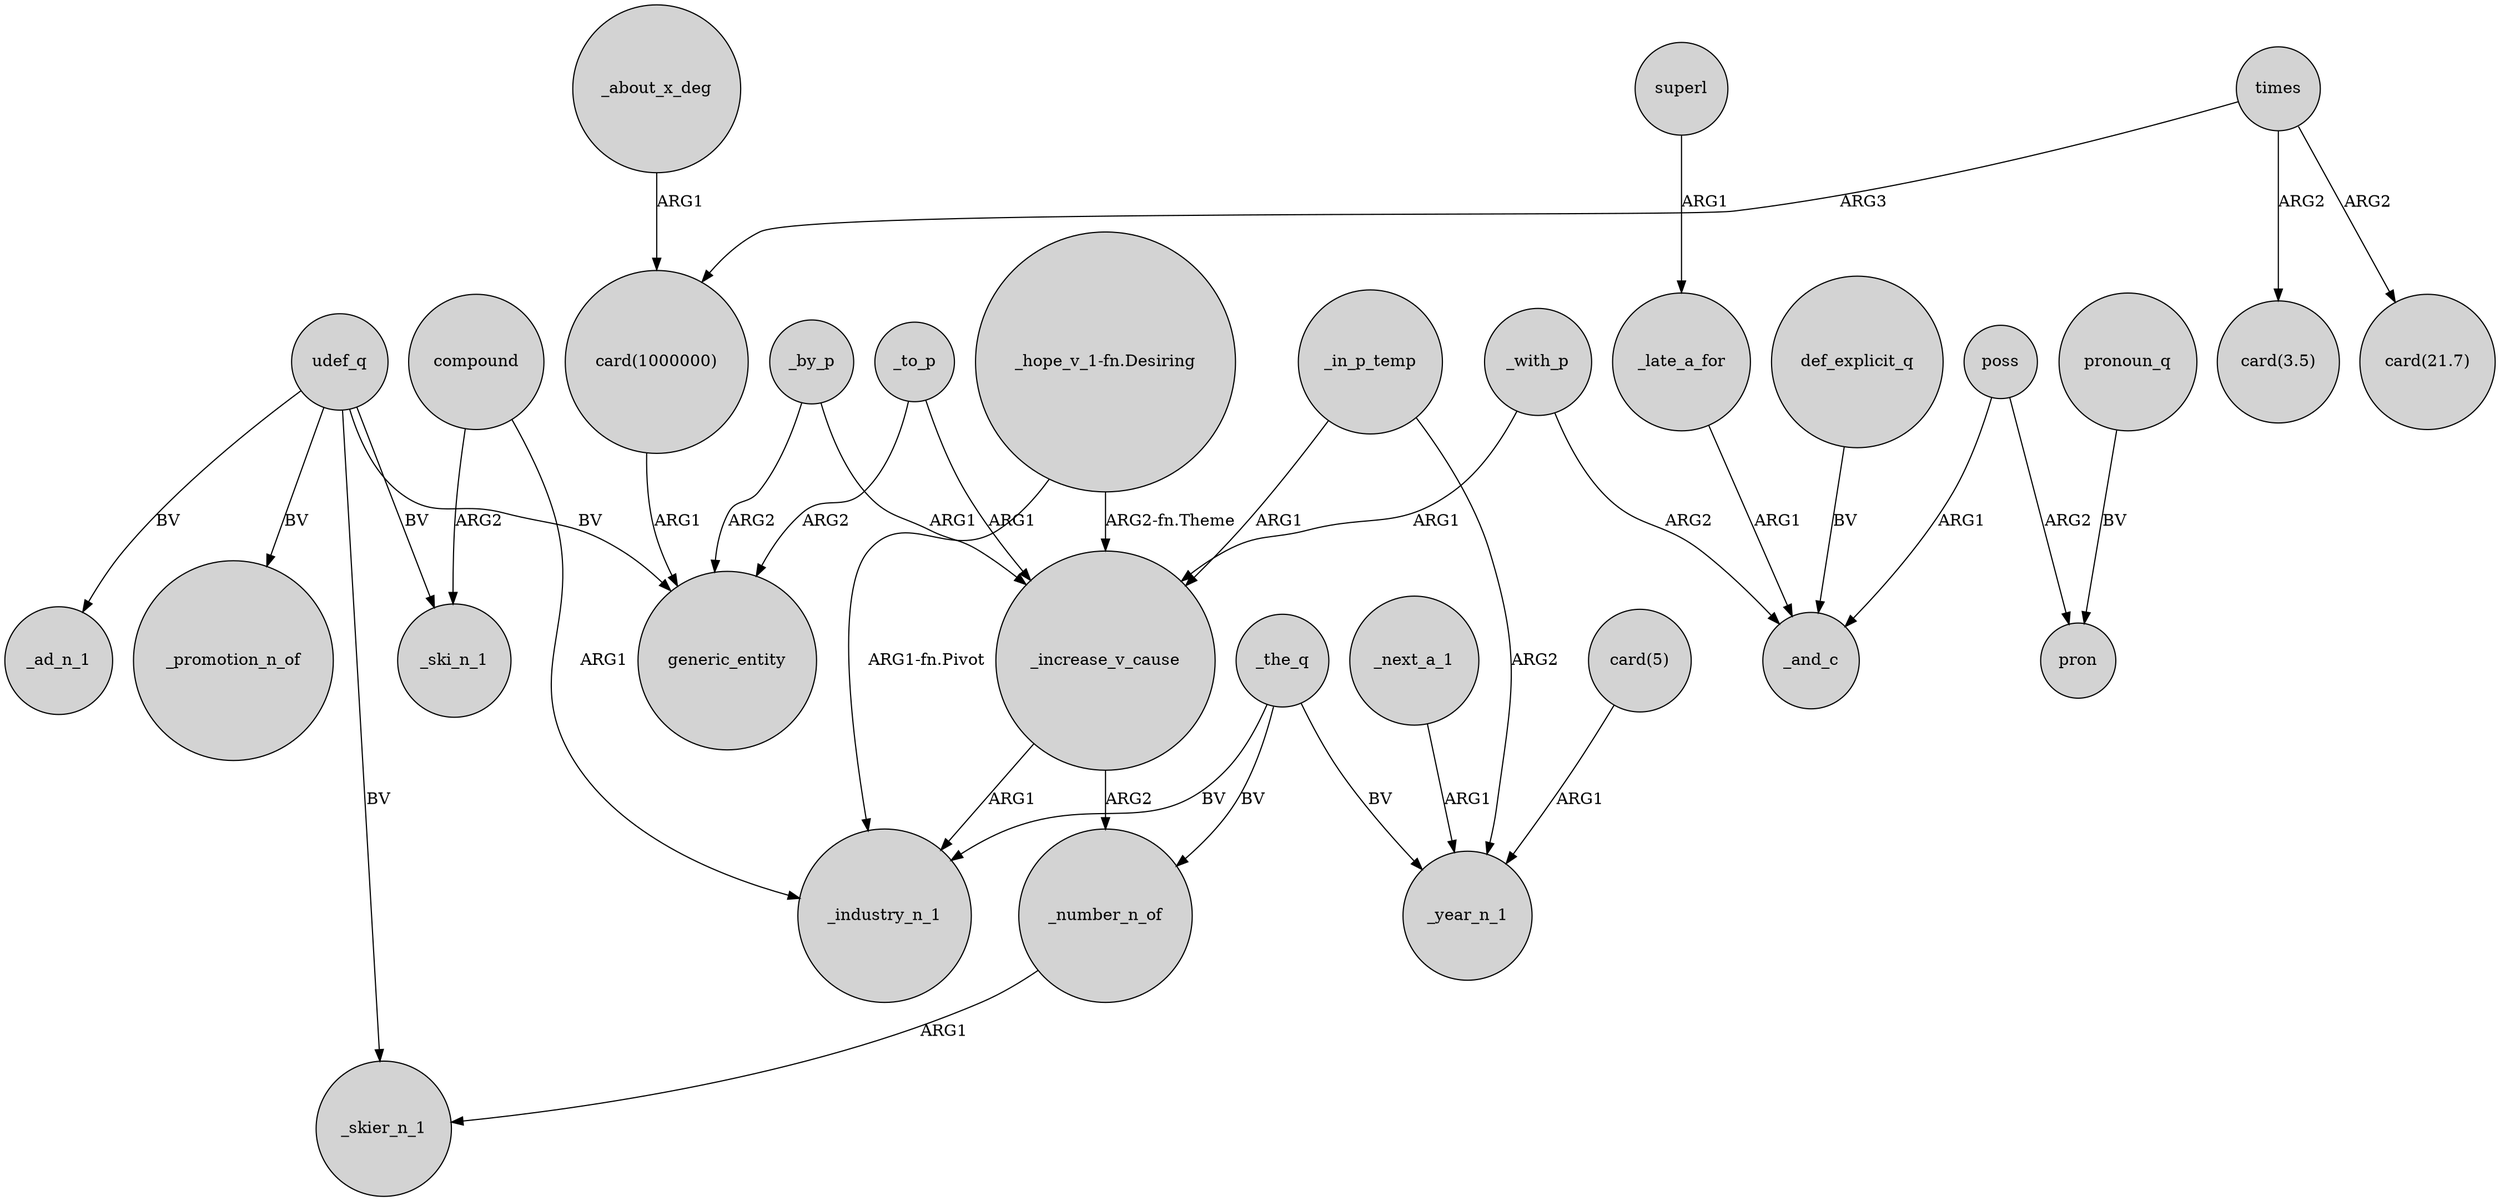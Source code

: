 digraph {
	node [shape=circle style=filled]
	"card(1000000)" -> generic_entity [label=ARG1]
	_with_p -> _and_c [label=ARG2]
	udef_q -> generic_entity [label=BV]
	poss -> pron [label=ARG2]
	poss -> _and_c [label=ARG1]
	"card(5)" -> _year_n_1 [label=ARG1]
	_by_p -> generic_entity [label=ARG2]
	_to_p -> _increase_v_cause [label=ARG1]
	def_explicit_q -> _and_c [label=BV]
	_about_x_deg -> "card(1000000)" [label=ARG1]
	"_hope_v_1-fn.Desiring" -> _increase_v_cause [label="ARG2-fn.Theme"]
	_number_n_of -> _skier_n_1 [label=ARG1]
	_increase_v_cause -> _number_n_of [label=ARG2]
	udef_q -> _ski_n_1 [label=BV]
	udef_q -> _skier_n_1 [label=BV]
	compound -> _industry_n_1 [label=ARG1]
	_increase_v_cause -> _industry_n_1 [label=ARG1]
	_the_q -> _number_n_of [label=BV]
	superl -> _late_a_for [label=ARG1]
	_the_q -> _industry_n_1 [label=BV]
	_by_p -> _increase_v_cause [label=ARG1]
	_to_p -> generic_entity [label=ARG2]
	_in_p_temp -> _year_n_1 [label=ARG2]
	times -> "card(21.7)" [label=ARG2]
	pronoun_q -> pron [label=BV]
	times -> "card(1000000)" [label=ARG3]
	_in_p_temp -> _increase_v_cause [label=ARG1]
	_next_a_1 -> _year_n_1 [label=ARG1]
	udef_q -> _ad_n_1 [label=BV]
	times -> "card(3.5)" [label=ARG2]
	_the_q -> _year_n_1 [label=BV]
	udef_q -> _promotion_n_of [label=BV]
	_with_p -> _increase_v_cause [label=ARG1]
	_late_a_for -> _and_c [label=ARG1]
	compound -> _ski_n_1 [label=ARG2]
	"_hope_v_1-fn.Desiring" -> _industry_n_1 [label="ARG1-fn.Pivot"]
}

